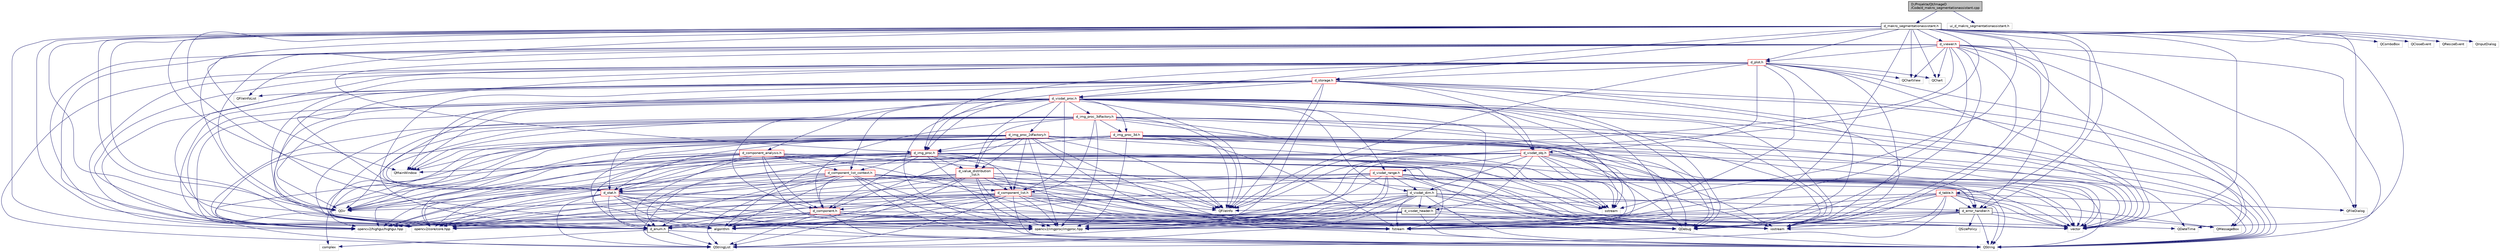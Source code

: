 digraph "D:/Projekte/Qt/ImageD/Code/d_makro_segmentationassistant.cpp"
{
 // LATEX_PDF_SIZE
  edge [fontname="Helvetica",fontsize="10",labelfontname="Helvetica",labelfontsize="10"];
  node [fontname="Helvetica",fontsize="10",shape=record];
  Node1 [label="D:/Projekte/Qt/ImageD\l/Code/d_makro_segmentationassistant.cpp",height=0.2,width=0.4,color="black", fillcolor="grey75", style="filled", fontcolor="black",tooltip=" "];
  Node1 -> Node2 [color="midnightblue",fontsize="10",style="solid"];
  Node2 [label="d_makro_segmentationassistant.h",height=0.2,width=0.4,color="black", fillcolor="white", style="filled",URL="$d__makro__segmentationassistant_8h.html",tooltip=" "];
  Node2 -> Node3 [color="midnightblue",fontsize="10",style="solid"];
  Node3 [label="d_enum.h",height=0.2,width=0.4,color="black", fillcolor="white", style="filled",URL="$d__enum_8h.html",tooltip=" "];
  Node3 -> Node4 [color="midnightblue",fontsize="10",style="solid"];
  Node4 [label="QStringList",height=0.2,width=0.4,color="grey75", fillcolor="white", style="filled",tooltip=" "];
  Node3 -> Node5 [color="midnightblue",fontsize="10",style="solid"];
  Node5 [label="QString",height=0.2,width=0.4,color="grey75", fillcolor="white", style="filled",tooltip=" "];
  Node3 -> Node6 [color="midnightblue",fontsize="10",style="solid"];
  Node6 [label="complex",height=0.2,width=0.4,color="grey75", fillcolor="white", style="filled",tooltip=" "];
  Node2 -> Node7 [color="midnightblue",fontsize="10",style="solid"];
  Node7 [label="d_error_handler.h",height=0.2,width=0.4,color="black", fillcolor="white", style="filled",URL="$d__error__handler_8h.html",tooltip=" "];
  Node7 -> Node3 [color="midnightblue",fontsize="10",style="solid"];
  Node7 -> Node8 [color="midnightblue",fontsize="10",style="solid"];
  Node8 [label="iostream",height=0.2,width=0.4,color="grey75", fillcolor="white", style="filled",tooltip=" "];
  Node7 -> Node9 [color="midnightblue",fontsize="10",style="solid"];
  Node9 [label="vector",height=0.2,width=0.4,color="grey75", fillcolor="white", style="filled",tooltip=" "];
  Node7 -> Node10 [color="midnightblue",fontsize="10",style="solid"];
  Node10 [label="fstream",height=0.2,width=0.4,color="grey75", fillcolor="white", style="filled",tooltip=" "];
  Node7 -> Node5 [color="midnightblue",fontsize="10",style="solid"];
  Node7 -> Node11 [color="midnightblue",fontsize="10",style="solid"];
  Node11 [label="QDebug",height=0.2,width=0.4,color="grey75", fillcolor="white", style="filled",tooltip=" "];
  Node7 -> Node12 [color="midnightblue",fontsize="10",style="solid"];
  Node12 [label="QMessageBox",height=0.2,width=0.4,color="grey75", fillcolor="white", style="filled",tooltip=" "];
  Node7 -> Node13 [color="midnightblue",fontsize="10",style="solid"];
  Node13 [label="QSizePolicy",height=0.2,width=0.4,color="grey75", fillcolor="white", style="filled",tooltip=" "];
  Node2 -> Node14 [color="midnightblue",fontsize="10",style="solid"];
  Node14 [label="d_visdat_proc.h",height=0.2,width=0.4,color="red", fillcolor="white", style="filled",URL="$d__visdat__proc_8h.html",tooltip=" "];
  Node14 -> Node3 [color="midnightblue",fontsize="10",style="solid"];
  Node14 -> Node15 [color="midnightblue",fontsize="10",style="solid"];
  Node15 [label="d_stat.h",height=0.2,width=0.4,color="red", fillcolor="white", style="filled",URL="$d__stat_8h.html",tooltip=" "];
  Node15 -> Node3 [color="midnightblue",fontsize="10",style="solid"];
  Node15 -> Node8 [color="midnightblue",fontsize="10",style="solid"];
  Node15 -> Node9 [color="midnightblue",fontsize="10",style="solid"];
  Node15 -> Node16 [color="midnightblue",fontsize="10",style="solid"];
  Node16 [label="algorithm",height=0.2,width=0.4,color="grey75", fillcolor="white", style="filled",tooltip=" "];
  Node15 -> Node5 [color="midnightblue",fontsize="10",style="solid"];
  Node15 -> Node11 [color="midnightblue",fontsize="10",style="solid"];
  Node15 -> Node4 [color="midnightblue",fontsize="10",style="solid"];
  Node15 -> Node19 [color="midnightblue",fontsize="10",style="solid"];
  Node19 [label="opencv2/core/core.hpp",height=0.2,width=0.4,color="grey75", fillcolor="white", style="filled",tooltip=" "];
  Node15 -> Node20 [color="midnightblue",fontsize="10",style="solid"];
  Node20 [label="opencv2/highgui/highgui.hpp",height=0.2,width=0.4,color="grey75", fillcolor="white", style="filled",tooltip=" "];
  Node15 -> Node21 [color="midnightblue",fontsize="10",style="solid"];
  Node21 [label="opencv2/imgproc/imgproc.hpp",height=0.2,width=0.4,color="grey75", fillcolor="white", style="filled",tooltip=" "];
  Node14 -> Node22 [color="midnightblue",fontsize="10",style="solid"];
  Node22 [label="d_component.h",height=0.2,width=0.4,color="red", fillcolor="white", style="filled",URL="$d__component_8h.html",tooltip=" "];
  Node22 -> Node3 [color="midnightblue",fontsize="10",style="solid"];
  Node22 -> Node8 [color="midnightblue",fontsize="10",style="solid"];
  Node22 -> Node9 [color="midnightblue",fontsize="10",style="solid"];
  Node22 -> Node16 [color="midnightblue",fontsize="10",style="solid"];
  Node22 -> Node5 [color="midnightblue",fontsize="10",style="solid"];
  Node22 -> Node11 [color="midnightblue",fontsize="10",style="solid"];
  Node22 -> Node4 [color="midnightblue",fontsize="10",style="solid"];
  Node22 -> Node19 [color="midnightblue",fontsize="10",style="solid"];
  Node22 -> Node20 [color="midnightblue",fontsize="10",style="solid"];
  Node22 -> Node21 [color="midnightblue",fontsize="10",style="solid"];
  Node14 -> Node23 [color="midnightblue",fontsize="10",style="solid"];
  Node23 [label="d_component_list.h",height=0.2,width=0.4,color="red", fillcolor="white", style="filled",URL="$d__component__list_8h.html",tooltip=" "];
  Node23 -> Node3 [color="midnightblue",fontsize="10",style="solid"];
  Node23 -> Node22 [color="midnightblue",fontsize="10",style="solid"];
  Node23 -> Node8 [color="midnightblue",fontsize="10",style="solid"];
  Node23 -> Node9 [color="midnightblue",fontsize="10",style="solid"];
  Node23 -> Node16 [color="midnightblue",fontsize="10",style="solid"];
  Node23 -> Node10 [color="midnightblue",fontsize="10",style="solid"];
  Node23 -> Node5 [color="midnightblue",fontsize="10",style="solid"];
  Node23 -> Node11 [color="midnightblue",fontsize="10",style="solid"];
  Node23 -> Node4 [color="midnightblue",fontsize="10",style="solid"];
  Node23 -> Node24 [color="midnightblue",fontsize="10",style="solid"];
  Node24 [label="QDir",height=0.2,width=0.4,color="grey75", fillcolor="white", style="filled",tooltip=" "];
  Node23 -> Node25 [color="midnightblue",fontsize="10",style="solid"];
  Node25 [label="QFileInfo",height=0.2,width=0.4,color="grey75", fillcolor="white", style="filled",tooltip=" "];
  Node23 -> Node19 [color="midnightblue",fontsize="10",style="solid"];
  Node23 -> Node20 [color="midnightblue",fontsize="10",style="solid"];
  Node23 -> Node21 [color="midnightblue",fontsize="10",style="solid"];
  Node14 -> Node26 [color="midnightblue",fontsize="10",style="solid"];
  Node26 [label="d_component_list_context.h",height=0.2,width=0.4,color="red", fillcolor="white", style="filled",URL="$d__component__list__context_8h.html",tooltip=" "];
  Node26 -> Node3 [color="midnightblue",fontsize="10",style="solid"];
  Node26 -> Node22 [color="midnightblue",fontsize="10",style="solid"];
  Node26 -> Node23 [color="midnightblue",fontsize="10",style="solid"];
  Node26 -> Node15 [color="midnightblue",fontsize="10",style="solid"];
  Node26 -> Node8 [color="midnightblue",fontsize="10",style="solid"];
  Node26 -> Node9 [color="midnightblue",fontsize="10",style="solid"];
  Node26 -> Node16 [color="midnightblue",fontsize="10",style="solid"];
  Node26 -> Node10 [color="midnightblue",fontsize="10",style="solid"];
  Node26 -> Node5 [color="midnightblue",fontsize="10",style="solid"];
  Node26 -> Node11 [color="midnightblue",fontsize="10",style="solid"];
  Node26 -> Node4 [color="midnightblue",fontsize="10",style="solid"];
  Node26 -> Node24 [color="midnightblue",fontsize="10",style="solid"];
  Node26 -> Node25 [color="midnightblue",fontsize="10",style="solid"];
  Node26 -> Node19 [color="midnightblue",fontsize="10",style="solid"];
  Node26 -> Node20 [color="midnightblue",fontsize="10",style="solid"];
  Node26 -> Node21 [color="midnightblue",fontsize="10",style="solid"];
  Node14 -> Node29 [color="midnightblue",fontsize="10",style="solid"];
  Node29 [label="d_component_analysis.h",height=0.2,width=0.4,color="red", fillcolor="white", style="filled",URL="$d__component__analysis_8h.html",tooltip=" "];
  Node29 -> Node3 [color="midnightblue",fontsize="10",style="solid"];
  Node29 -> Node22 [color="midnightblue",fontsize="10",style="solid"];
  Node29 -> Node26 [color="midnightblue",fontsize="10",style="solid"];
  Node29 -> Node15 [color="midnightblue",fontsize="10",style="solid"];
  Node29 -> Node8 [color="midnightblue",fontsize="10",style="solid"];
  Node29 -> Node9 [color="midnightblue",fontsize="10",style="solid"];
  Node29 -> Node16 [color="midnightblue",fontsize="10",style="solid"];
  Node29 -> Node10 [color="midnightblue",fontsize="10",style="solid"];
  Node29 -> Node5 [color="midnightblue",fontsize="10",style="solid"];
  Node29 -> Node11 [color="midnightblue",fontsize="10",style="solid"];
  Node29 -> Node4 [color="midnightblue",fontsize="10",style="solid"];
  Node29 -> Node24 [color="midnightblue",fontsize="10",style="solid"];
  Node29 -> Node25 [color="midnightblue",fontsize="10",style="solid"];
  Node29 -> Node19 [color="midnightblue",fontsize="10",style="solid"];
  Node29 -> Node20 [color="midnightblue",fontsize="10",style="solid"];
  Node29 -> Node21 [color="midnightblue",fontsize="10",style="solid"];
  Node14 -> Node30 [color="midnightblue",fontsize="10",style="solid"];
  Node30 [label="d_img_proc.h",height=0.2,width=0.4,color="red", fillcolor="white", style="filled",URL="$d__img__proc_8h.html",tooltip=" "];
  Node30 -> Node3 [color="midnightblue",fontsize="10",style="solid"];
  Node30 -> Node15 [color="midnightblue",fontsize="10",style="solid"];
  Node30 -> Node22 [color="midnightblue",fontsize="10",style="solid"];
  Node30 -> Node23 [color="midnightblue",fontsize="10",style="solid"];
  Node30 -> Node26 [color="midnightblue",fontsize="10",style="solid"];
  Node30 -> Node31 [color="midnightblue",fontsize="10",style="solid"];
  Node31 [label="d_value_distribution\l_list.h",height=0.2,width=0.4,color="red", fillcolor="white", style="filled",URL="$d__value__distribution__list_8h.html",tooltip=" "];
  Node31 -> Node3 [color="midnightblue",fontsize="10",style="solid"];
  Node31 -> Node23 [color="midnightblue",fontsize="10",style="solid"];
  Node31 -> Node15 [color="midnightblue",fontsize="10",style="solid"];
  Node31 -> Node8 [color="midnightblue",fontsize="10",style="solid"];
  Node31 -> Node9 [color="midnightblue",fontsize="10",style="solid"];
  Node31 -> Node16 [color="midnightblue",fontsize="10",style="solid"];
  Node31 -> Node10 [color="midnightblue",fontsize="10",style="solid"];
  Node31 -> Node5 [color="midnightblue",fontsize="10",style="solid"];
  Node31 -> Node11 [color="midnightblue",fontsize="10",style="solid"];
  Node31 -> Node4 [color="midnightblue",fontsize="10",style="solid"];
  Node31 -> Node24 [color="midnightblue",fontsize="10",style="solid"];
  Node31 -> Node25 [color="midnightblue",fontsize="10",style="solid"];
  Node31 -> Node19 [color="midnightblue",fontsize="10",style="solid"];
  Node31 -> Node20 [color="midnightblue",fontsize="10",style="solid"];
  Node31 -> Node21 [color="midnightblue",fontsize="10",style="solid"];
  Node30 -> Node8 [color="midnightblue",fontsize="10",style="solid"];
  Node30 -> Node9 [color="midnightblue",fontsize="10",style="solid"];
  Node30 -> Node10 [color="midnightblue",fontsize="10",style="solid"];
  Node30 -> Node32 [color="midnightblue",fontsize="10",style="solid"];
  Node32 [label="sstream",height=0.2,width=0.4,color="grey75", fillcolor="white", style="filled",tooltip=" "];
  Node30 -> Node6 [color="midnightblue",fontsize="10",style="solid"];
  Node30 -> Node34 [color="midnightblue",fontsize="10",style="solid"];
  Node34 [label="QMainWindow",height=0.2,width=0.4,color="grey75", fillcolor="white", style="filled",tooltip=" "];
  Node30 -> Node25 [color="midnightblue",fontsize="10",style="solid"];
  Node30 -> Node24 [color="midnightblue",fontsize="10",style="solid"];
  Node30 -> Node5 [color="midnightblue",fontsize="10",style="solid"];
  Node30 -> Node11 [color="midnightblue",fontsize="10",style="solid"];
  Node30 -> Node19 [color="midnightblue",fontsize="10",style="solid"];
  Node30 -> Node20 [color="midnightblue",fontsize="10",style="solid"];
  Node30 -> Node21 [color="midnightblue",fontsize="10",style="solid"];
  Node14 -> Node40 [color="midnightblue",fontsize="10",style="solid"];
  Node40 [label="d_img_proc_3d.h",height=0.2,width=0.4,color="red", fillcolor="white", style="filled",URL="$d__img__proc__3d_8h.html",tooltip=" "];
  Node40 -> Node3 [color="midnightblue",fontsize="10",style="solid"];
  Node40 -> Node15 [color="midnightblue",fontsize="10",style="solid"];
  Node40 -> Node30 [color="midnightblue",fontsize="10",style="solid"];
  Node40 -> Node8 [color="midnightblue",fontsize="10",style="solid"];
  Node40 -> Node9 [color="midnightblue",fontsize="10",style="solid"];
  Node40 -> Node10 [color="midnightblue",fontsize="10",style="solid"];
  Node40 -> Node32 [color="midnightblue",fontsize="10",style="solid"];
  Node40 -> Node34 [color="midnightblue",fontsize="10",style="solid"];
  Node40 -> Node25 [color="midnightblue",fontsize="10",style="solid"];
  Node40 -> Node24 [color="midnightblue",fontsize="10",style="solid"];
  Node40 -> Node5 [color="midnightblue",fontsize="10",style="solid"];
  Node40 -> Node11 [color="midnightblue",fontsize="10",style="solid"];
  Node40 -> Node19 [color="midnightblue",fontsize="10",style="solid"];
  Node40 -> Node20 [color="midnightblue",fontsize="10",style="solid"];
  Node40 -> Node21 [color="midnightblue",fontsize="10",style="solid"];
  Node14 -> Node41 [color="midnightblue",fontsize="10",style="solid"];
  Node41 [label="d_img_proc_2dfactory.h",height=0.2,width=0.4,color="red", fillcolor="white", style="filled",URL="$d__img__proc__2dfactory_8h.html",tooltip=" "];
  Node41 -> Node3 [color="midnightblue",fontsize="10",style="solid"];
  Node41 -> Node30 [color="midnightblue",fontsize="10",style="solid"];
  Node41 -> Node15 [color="midnightblue",fontsize="10",style="solid"];
  Node41 -> Node22 [color="midnightblue",fontsize="10",style="solid"];
  Node41 -> Node23 [color="midnightblue",fontsize="10",style="solid"];
  Node41 -> Node31 [color="midnightblue",fontsize="10",style="solid"];
  Node41 -> Node8 [color="midnightblue",fontsize="10",style="solid"];
  Node41 -> Node9 [color="midnightblue",fontsize="10",style="solid"];
  Node41 -> Node10 [color="midnightblue",fontsize="10",style="solid"];
  Node41 -> Node32 [color="midnightblue",fontsize="10",style="solid"];
  Node41 -> Node34 [color="midnightblue",fontsize="10",style="solid"];
  Node41 -> Node25 [color="midnightblue",fontsize="10",style="solid"];
  Node41 -> Node24 [color="midnightblue",fontsize="10",style="solid"];
  Node41 -> Node5 [color="midnightblue",fontsize="10",style="solid"];
  Node41 -> Node11 [color="midnightblue",fontsize="10",style="solid"];
  Node41 -> Node19 [color="midnightblue",fontsize="10",style="solid"];
  Node41 -> Node20 [color="midnightblue",fontsize="10",style="solid"];
  Node41 -> Node21 [color="midnightblue",fontsize="10",style="solid"];
  Node14 -> Node42 [color="midnightblue",fontsize="10",style="solid"];
  Node42 [label="d_img_proc_3dfactory.h",height=0.2,width=0.4,color="red", fillcolor="white", style="filled",URL="$d__img__proc__3dfactory_8h.html",tooltip=" "];
  Node42 -> Node3 [color="midnightblue",fontsize="10",style="solid"];
  Node42 -> Node40 [color="midnightblue",fontsize="10",style="solid"];
  Node42 -> Node15 [color="midnightblue",fontsize="10",style="solid"];
  Node42 -> Node22 [color="midnightblue",fontsize="10",style="solid"];
  Node42 -> Node23 [color="midnightblue",fontsize="10",style="solid"];
  Node42 -> Node31 [color="midnightblue",fontsize="10",style="solid"];
  Node42 -> Node8 [color="midnightblue",fontsize="10",style="solid"];
  Node42 -> Node9 [color="midnightblue",fontsize="10",style="solid"];
  Node42 -> Node10 [color="midnightblue",fontsize="10",style="solid"];
  Node42 -> Node32 [color="midnightblue",fontsize="10",style="solid"];
  Node42 -> Node34 [color="midnightblue",fontsize="10",style="solid"];
  Node42 -> Node25 [color="midnightblue",fontsize="10",style="solid"];
  Node42 -> Node24 [color="midnightblue",fontsize="10",style="solid"];
  Node42 -> Node5 [color="midnightblue",fontsize="10",style="solid"];
  Node42 -> Node11 [color="midnightblue",fontsize="10",style="solid"];
  Node42 -> Node19 [color="midnightblue",fontsize="10",style="solid"];
  Node42 -> Node20 [color="midnightblue",fontsize="10",style="solid"];
  Node42 -> Node21 [color="midnightblue",fontsize="10",style="solid"];
  Node14 -> Node31 [color="midnightblue",fontsize="10",style="solid"];
  Node14 -> Node43 [color="midnightblue",fontsize="10",style="solid"];
  Node43 [label="d_visdat_header.h",height=0.2,width=0.4,color="black", fillcolor="white", style="filled",URL="$d__visdat__header_8h.html",tooltip=" "];
  Node43 -> Node3 [color="midnightblue",fontsize="10",style="solid"];
  Node43 -> Node9 [color="midnightblue",fontsize="10",style="solid"];
  Node43 -> Node5 [color="midnightblue",fontsize="10",style="solid"];
  Node43 -> Node44 [color="midnightblue",fontsize="10",style="solid"];
  Node44 [label="QDateTime",height=0.2,width=0.4,color="grey75", fillcolor="white", style="filled",tooltip=" "];
  Node43 -> Node19 [color="midnightblue",fontsize="10",style="solid"];
  Node43 -> Node20 [color="midnightblue",fontsize="10",style="solid"];
  Node43 -> Node21 [color="midnightblue",fontsize="10",style="solid"];
  Node14 -> Node45 [color="midnightblue",fontsize="10",style="solid"];
  Node45 [label="d_visdat_obj.h",height=0.2,width=0.4,color="red", fillcolor="white", style="filled",URL="$d__visdat__obj_8h.html",tooltip=" "];
  Node45 -> Node3 [color="midnightblue",fontsize="10",style="solid"];
  Node45 -> Node7 [color="midnightblue",fontsize="10",style="solid"];
  Node45 -> Node43 [color="midnightblue",fontsize="10",style="solid"];
  Node45 -> Node46 [color="midnightblue",fontsize="10",style="solid"];
  Node46 [label="d_visdat_dim.h",height=0.2,width=0.4,color="black", fillcolor="white", style="filled",URL="$d__visdat__dim_8h.html",tooltip=" "];
  Node46 -> Node3 [color="midnightblue",fontsize="10",style="solid"];
  Node46 -> Node7 [color="midnightblue",fontsize="10",style="solid"];
  Node46 -> Node43 [color="midnightblue",fontsize="10",style="solid"];
  Node46 -> Node5 [color="midnightblue",fontsize="10",style="solid"];
  Node46 -> Node4 [color="midnightblue",fontsize="10",style="solid"];
  Node46 -> Node8 [color="midnightblue",fontsize="10",style="solid"];
  Node46 -> Node32 [color="midnightblue",fontsize="10",style="solid"];
  Node46 -> Node10 [color="midnightblue",fontsize="10",style="solid"];
  Node46 -> Node9 [color="midnightblue",fontsize="10",style="solid"];
  Node46 -> Node16 [color="midnightblue",fontsize="10",style="solid"];
  Node46 -> Node19 [color="midnightblue",fontsize="10",style="solid"];
  Node46 -> Node20 [color="midnightblue",fontsize="10",style="solid"];
  Node46 -> Node21 [color="midnightblue",fontsize="10",style="solid"];
  Node45 -> Node47 [color="midnightblue",fontsize="10",style="solid"];
  Node47 [label="d_visdat_range.h",height=0.2,width=0.4,color="red", fillcolor="white", style="filled",URL="$d__visdat__range_8h.html",tooltip=" "];
  Node47 -> Node3 [color="midnightblue",fontsize="10",style="solid"];
  Node47 -> Node7 [color="midnightblue",fontsize="10",style="solid"];
  Node47 -> Node46 [color="midnightblue",fontsize="10",style="solid"];
  Node47 -> Node5 [color="midnightblue",fontsize="10",style="solid"];
  Node47 -> Node4 [color="midnightblue",fontsize="10",style="solid"];
  Node47 -> Node8 [color="midnightblue",fontsize="10",style="solid"];
  Node47 -> Node32 [color="midnightblue",fontsize="10",style="solid"];
  Node47 -> Node10 [color="midnightblue",fontsize="10",style="solid"];
  Node47 -> Node9 [color="midnightblue",fontsize="10",style="solid"];
  Node47 -> Node16 [color="midnightblue",fontsize="10",style="solid"];
  Node47 -> Node19 [color="midnightblue",fontsize="10",style="solid"];
  Node47 -> Node20 [color="midnightblue",fontsize="10",style="solid"];
  Node47 -> Node21 [color="midnightblue",fontsize="10",style="solid"];
  Node45 -> Node44 [color="midnightblue",fontsize="10",style="solid"];
  Node45 -> Node5 [color="midnightblue",fontsize="10",style="solid"];
  Node45 -> Node4 [color="midnightblue",fontsize="10",style="solid"];
  Node45 -> Node8 [color="midnightblue",fontsize="10",style="solid"];
  Node45 -> Node32 [color="midnightblue",fontsize="10",style="solid"];
  Node45 -> Node10 [color="midnightblue",fontsize="10",style="solid"];
  Node45 -> Node9 [color="midnightblue",fontsize="10",style="solid"];
  Node45 -> Node16 [color="midnightblue",fontsize="10",style="solid"];
  Node45 -> Node19 [color="midnightblue",fontsize="10",style="solid"];
  Node45 -> Node20 [color="midnightblue",fontsize="10",style="solid"];
  Node45 -> Node21 [color="midnightblue",fontsize="10",style="solid"];
  Node14 -> Node46 [color="midnightblue",fontsize="10",style="solid"];
  Node14 -> Node47 [color="midnightblue",fontsize="10",style="solid"];
  Node14 -> Node8 [color="midnightblue",fontsize="10",style="solid"];
  Node14 -> Node9 [color="midnightblue",fontsize="10",style="solid"];
  Node14 -> Node10 [color="midnightblue",fontsize="10",style="solid"];
  Node14 -> Node32 [color="midnightblue",fontsize="10",style="solid"];
  Node14 -> Node34 [color="midnightblue",fontsize="10",style="solid"];
  Node14 -> Node25 [color="midnightblue",fontsize="10",style="solid"];
  Node14 -> Node24 [color="midnightblue",fontsize="10",style="solid"];
  Node14 -> Node5 [color="midnightblue",fontsize="10",style="solid"];
  Node14 -> Node11 [color="midnightblue",fontsize="10",style="solid"];
  Node14 -> Node19 [color="midnightblue",fontsize="10",style="solid"];
  Node14 -> Node20 [color="midnightblue",fontsize="10",style="solid"];
  Node14 -> Node21 [color="midnightblue",fontsize="10",style="solid"];
  Node2 -> Node54 [color="midnightblue",fontsize="10",style="solid"];
  Node54 [label="d_plot.h",height=0.2,width=0.4,color="red", fillcolor="white", style="filled",URL="$d__plot_8h.html",tooltip=" "];
  Node54 -> Node3 [color="midnightblue",fontsize="10",style="solid"];
  Node54 -> Node30 [color="midnightblue",fontsize="10",style="solid"];
  Node54 -> Node55 [color="midnightblue",fontsize="10",style="solid"];
  Node55 [label="d_storage.h",height=0.2,width=0.4,color="red", fillcolor="white", style="filled",URL="$d__storage_8h.html",tooltip=" "];
  Node55 -> Node3 [color="midnightblue",fontsize="10",style="solid"];
  Node55 -> Node30 [color="midnightblue",fontsize="10",style="solid"];
  Node55 -> Node45 [color="midnightblue",fontsize="10",style="solid"];
  Node55 -> Node14 [color="midnightblue",fontsize="10",style="solid"];
  Node55 -> Node8 [color="midnightblue",fontsize="10",style="solid"];
  Node55 -> Node9 [color="midnightblue",fontsize="10",style="solid"];
  Node55 -> Node34 [color="midnightblue",fontsize="10",style="solid"];
  Node55 -> Node25 [color="midnightblue",fontsize="10",style="solid"];
  Node55 -> Node56 [color="midnightblue",fontsize="10",style="solid"];
  Node56 [label="QFileInfoList",height=0.2,width=0.4,color="grey75", fillcolor="white", style="filled",tooltip=" "];
  Node55 -> Node24 [color="midnightblue",fontsize="10",style="solid"];
  Node55 -> Node5 [color="midnightblue",fontsize="10",style="solid"];
  Node55 -> Node11 [color="midnightblue",fontsize="10",style="solid"];
  Node55 -> Node12 [color="midnightblue",fontsize="10",style="solid"];
  Node55 -> Node19 [color="midnightblue",fontsize="10",style="solid"];
  Node55 -> Node20 [color="midnightblue",fontsize="10",style="solid"];
  Node55 -> Node21 [color="midnightblue",fontsize="10",style="solid"];
  Node54 -> Node15 [color="midnightblue",fontsize="10",style="solid"];
  Node54 -> Node45 [color="midnightblue",fontsize="10",style="solid"];
  Node54 -> Node8 [color="midnightblue",fontsize="10",style="solid"];
  Node54 -> Node9 [color="midnightblue",fontsize="10",style="solid"];
  Node54 -> Node25 [color="midnightblue",fontsize="10",style="solid"];
  Node54 -> Node24 [color="midnightblue",fontsize="10",style="solid"];
  Node54 -> Node5 [color="midnightblue",fontsize="10",style="solid"];
  Node54 -> Node11 [color="midnightblue",fontsize="10",style="solid"];
  Node54 -> Node4 [color="midnightblue",fontsize="10",style="solid"];
  Node54 -> Node60 [color="midnightblue",fontsize="10",style="solid"];
  Node60 [label="QChartView",height=0.2,width=0.4,color="grey75", fillcolor="white", style="filled",tooltip=" "];
  Node54 -> Node61 [color="midnightblue",fontsize="10",style="solid"];
  Node61 [label="QChart",height=0.2,width=0.4,color="grey75", fillcolor="white", style="filled",tooltip=" "];
  Node54 -> Node19 [color="midnightblue",fontsize="10",style="solid"];
  Node54 -> Node20 [color="midnightblue",fontsize="10",style="solid"];
  Node54 -> Node21 [color="midnightblue",fontsize="10",style="solid"];
  Node2 -> Node15 [color="midnightblue",fontsize="10",style="solid"];
  Node2 -> Node73 [color="midnightblue",fontsize="10",style="solid"];
  Node73 [label="d_viewer.h",height=0.2,width=0.4,color="red", fillcolor="white", style="filled",URL="$d__viewer_8h.html",tooltip=" "];
  Node73 -> Node3 [color="midnightblue",fontsize="10",style="solid"];
  Node73 -> Node30 [color="midnightblue",fontsize="10",style="solid"];
  Node73 -> Node7 [color="midnightblue",fontsize="10",style="solid"];
  Node73 -> Node54 [color="midnightblue",fontsize="10",style="solid"];
  Node73 -> Node8 [color="midnightblue",fontsize="10",style="solid"];
  Node73 -> Node9 [color="midnightblue",fontsize="10",style="solid"];
  Node73 -> Node5 [color="midnightblue",fontsize="10",style="solid"];
  Node73 -> Node11 [color="midnightblue",fontsize="10",style="solid"];
  Node73 -> Node12 [color="midnightblue",fontsize="10",style="solid"];
  Node73 -> Node82 [color="midnightblue",fontsize="10",style="solid"];
  Node82 [label="QFileDialog",height=0.2,width=0.4,color="grey75", fillcolor="white", style="filled",tooltip=" "];
  Node73 -> Node25 [color="midnightblue",fontsize="10",style="solid"];
  Node73 -> Node24 [color="midnightblue",fontsize="10",style="solid"];
  Node73 -> Node60 [color="midnightblue",fontsize="10",style="solid"];
  Node73 -> Node61 [color="midnightblue",fontsize="10",style="solid"];
  Node73 -> Node19 [color="midnightblue",fontsize="10",style="solid"];
  Node73 -> Node20 [color="midnightblue",fontsize="10",style="solid"];
  Node73 -> Node21 [color="midnightblue",fontsize="10",style="solid"];
  Node2 -> Node55 [color="midnightblue",fontsize="10",style="solid"];
  Node2 -> Node85 [color="midnightblue",fontsize="10",style="solid"];
  Node85 [label="d_table.h",height=0.2,width=0.4,color="red", fillcolor="white", style="filled",URL="$d__table_8h.html",tooltip=" "];
  Node85 -> Node3 [color="midnightblue",fontsize="10",style="solid"];
  Node85 -> Node7 [color="midnightblue",fontsize="10",style="solid"];
  Node85 -> Node8 [color="midnightblue",fontsize="10",style="solid"];
  Node85 -> Node9 [color="midnightblue",fontsize="10",style="solid"];
  Node85 -> Node10 [color="midnightblue",fontsize="10",style="solid"];
  Node85 -> Node5 [color="midnightblue",fontsize="10",style="solid"];
  Node85 -> Node4 [color="midnightblue",fontsize="10",style="solid"];
  Node85 -> Node11 [color="midnightblue",fontsize="10",style="solid"];
  Node85 -> Node12 [color="midnightblue",fontsize="10",style="solid"];
  Node85 -> Node25 [color="midnightblue",fontsize="10",style="solid"];
  Node85 -> Node82 [color="midnightblue",fontsize="10",style="solid"];
  Node2 -> Node34 [color="midnightblue",fontsize="10",style="solid"];
  Node2 -> Node82 [color="midnightblue",fontsize="10",style="solid"];
  Node2 -> Node25 [color="midnightblue",fontsize="10",style="solid"];
  Node2 -> Node56 [color="midnightblue",fontsize="10",style="solid"];
  Node2 -> Node24 [color="midnightblue",fontsize="10",style="solid"];
  Node2 -> Node44 [color="midnightblue",fontsize="10",style="solid"];
  Node2 -> Node89 [color="midnightblue",fontsize="10",style="solid"];
  Node89 [label="QComboBox",height=0.2,width=0.4,color="grey75", fillcolor="white", style="filled",tooltip=" "];
  Node2 -> Node90 [color="midnightblue",fontsize="10",style="solid"];
  Node90 [label="QCloseEvent",height=0.2,width=0.4,color="grey75", fillcolor="white", style="filled",tooltip=" "];
  Node2 -> Node91 [color="midnightblue",fontsize="10",style="solid"];
  Node91 [label="QResizeEvent",height=0.2,width=0.4,color="grey75", fillcolor="white", style="filled",tooltip=" "];
  Node2 -> Node92 [color="midnightblue",fontsize="10",style="solid"];
  Node92 [label="QInputDialog",height=0.2,width=0.4,color="grey75", fillcolor="white", style="filled",tooltip=" "];
  Node2 -> Node60 [color="midnightblue",fontsize="10",style="solid"];
  Node2 -> Node61 [color="midnightblue",fontsize="10",style="solid"];
  Node2 -> Node8 [color="midnightblue",fontsize="10",style="solid"];
  Node2 -> Node32 [color="midnightblue",fontsize="10",style="solid"];
  Node2 -> Node10 [color="midnightblue",fontsize="10",style="solid"];
  Node2 -> Node9 [color="midnightblue",fontsize="10",style="solid"];
  Node2 -> Node16 [color="midnightblue",fontsize="10",style="solid"];
  Node2 -> Node19 [color="midnightblue",fontsize="10",style="solid"];
  Node2 -> Node20 [color="midnightblue",fontsize="10",style="solid"];
  Node2 -> Node21 [color="midnightblue",fontsize="10",style="solid"];
  Node1 -> Node93 [color="midnightblue",fontsize="10",style="solid"];
  Node93 [label="ui_d_makro_segmentationassistant.h",height=0.2,width=0.4,color="grey75", fillcolor="white", style="filled",tooltip=" "];
}
